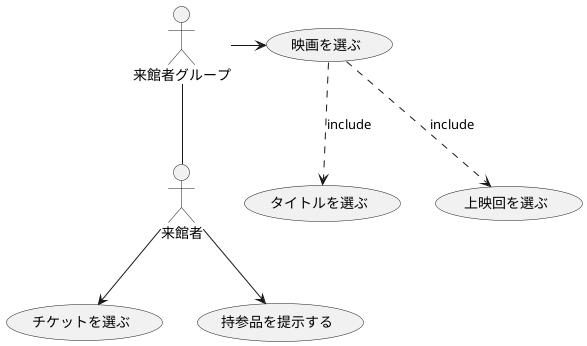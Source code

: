 @startuml
来館者グループ as UserGroup
来館者 as User

UserGroup -- User

(映画を選ぶ) as (selMovie)

UserGroup -> (selMovie)
(selMovie) ..> (タイトルを選ぶ): include
(selMovie) ..> (上映回を選ぶ): include

(チケットを選ぶ) as (selTic)
User --> (selTic)

(持参品を提示する) as (subBring)
User --> (subBring)


newpage

会計 as Cashier

(基準価格を決める) as (defBase)
(変動価格を決める) as (defDis)
(チケット1枚の料金を決める) as (defPri)

(defPri) ..> (defBase): include
(defPri) ..> (defDis): include

Cashier --> (defPri)

(仮チケットを発行する) as (pubTempTic)
Cashier -> (pubTempTic)
(pubTempTic) .> (defPri): include

(割引チケットと交換する) as (replTic)
Cashier -up-> (replTic)
(replTic) .> (pubTempTic): include

(チケットを発行する) as (pubTic)
Cashier -up-> (pubTic)
(pubTic) .> (replTic): include


@enduml